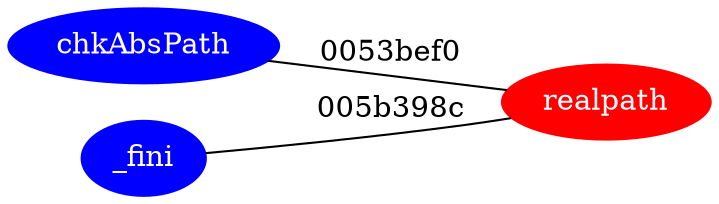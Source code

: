 graph ReferenceTree {
	graph [rankdir=LR]
	chkAbsPath [label=chkAbsPath color=blue fontcolor=white style=filled]
	realpath [label=realpath color=red fontcolor=white style=filled]
	chkAbsPath -- realpath [label="0053bef0"]
	_fini [label=_fini color=blue fontcolor=white style=filled]
	realpath [label=realpath color=red fontcolor=white style=filled]
	_fini -- realpath [label="005b398c"]
}
